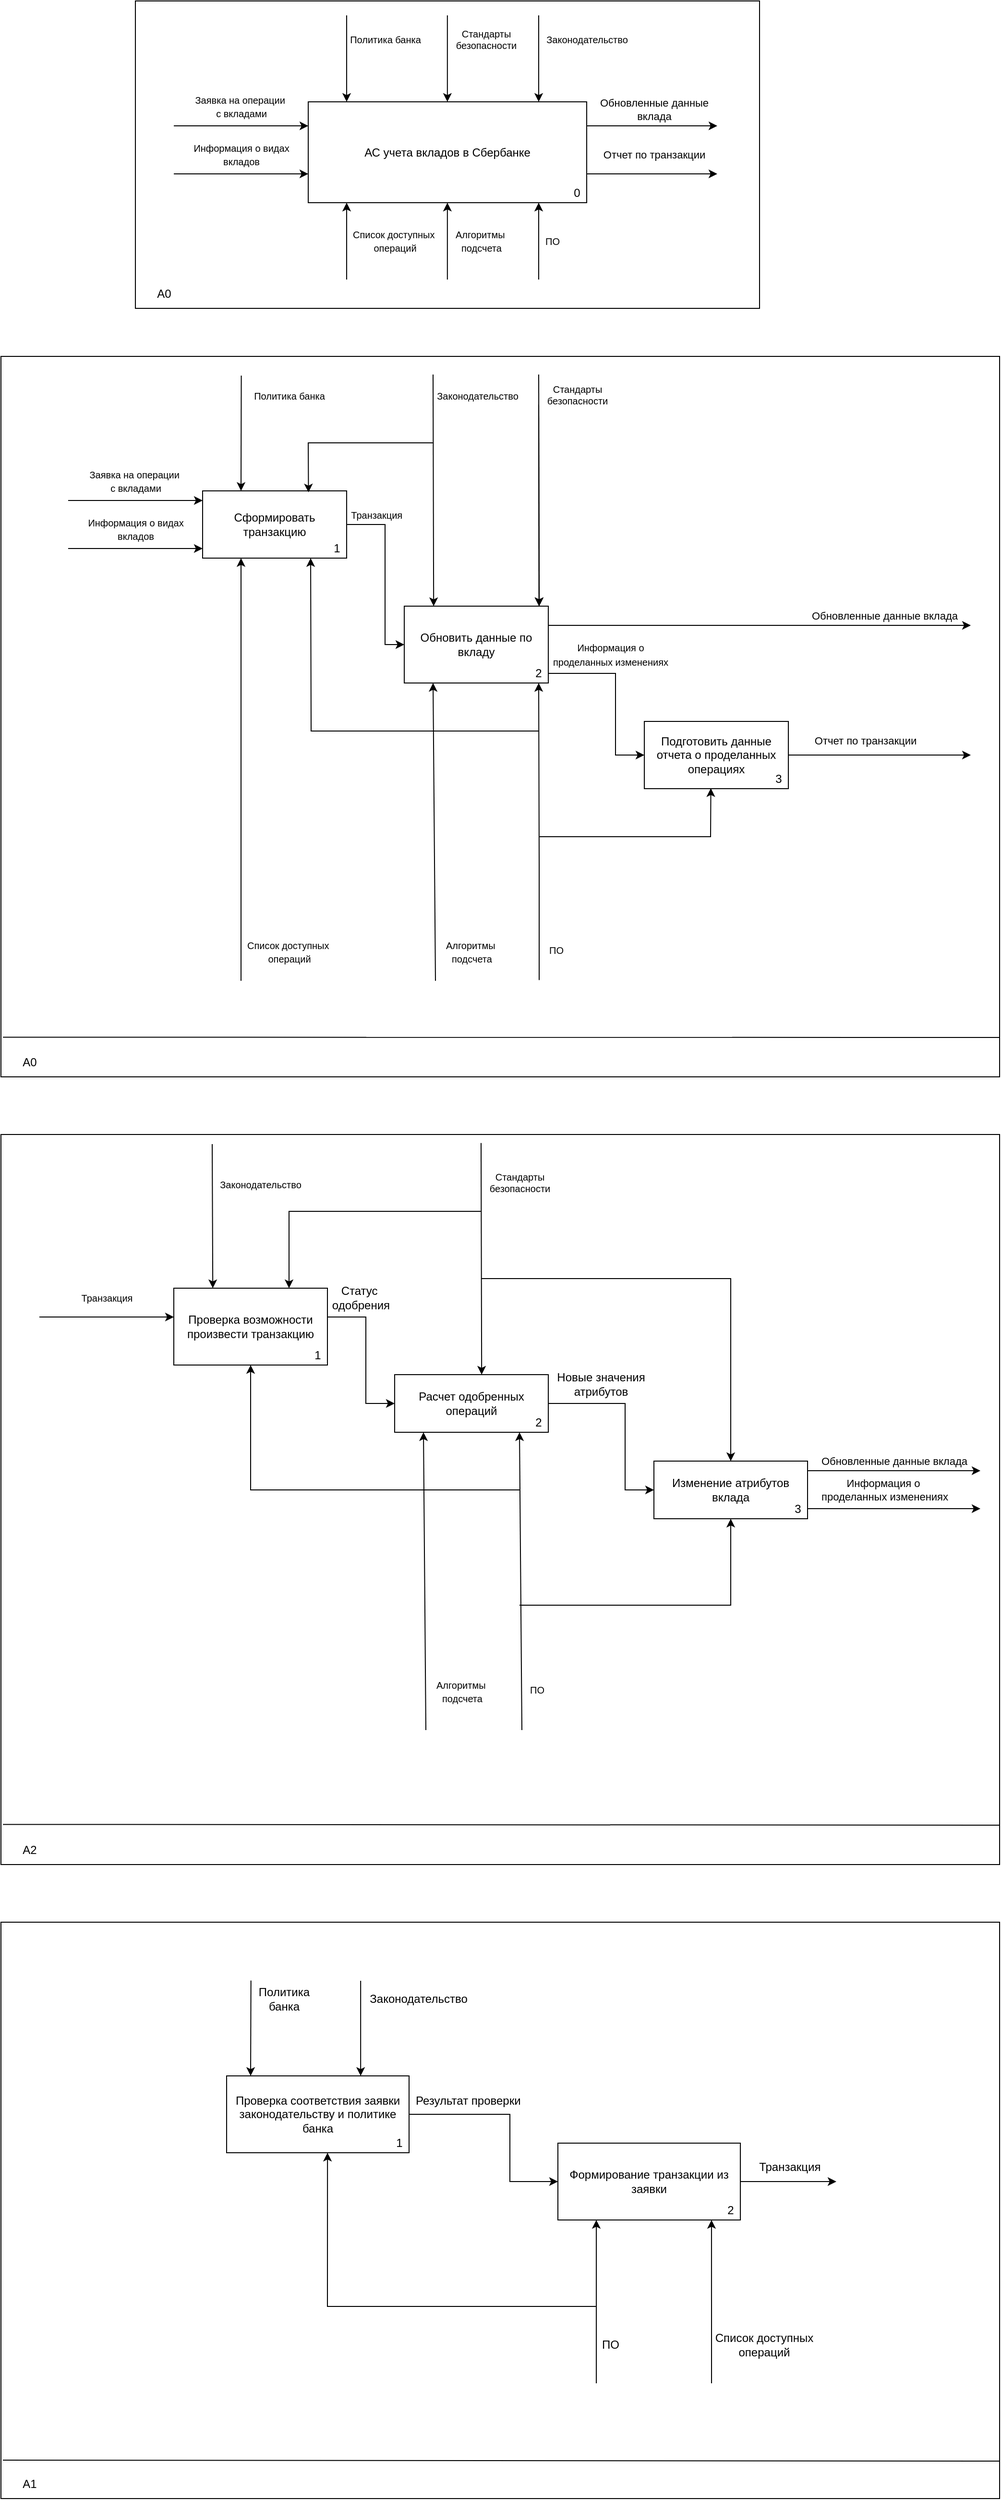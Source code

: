 <mxfile version="24.8.3">
  <diagram name="Страница — 1" id="gGMcaVFbIQ1Z7cdC57Me">
    <mxGraphModel dx="2128" dy="915" grid="1" gridSize="10" guides="1" tooltips="1" connect="1" arrows="1" fold="1" page="0" pageScale="1" pageWidth="850" pageHeight="1100" math="0" shadow="0">
      <root>
        <mxCell id="0" />
        <mxCell id="1" parent="0" />
        <mxCell id="vJl4w6SuXQ1yaVWuZdyr-157" value="" style="rounded=0;whiteSpace=wrap;html=1;" vertex="1" parent="1">
          <mxGeometry x="-60" y="2040" width="1040" height="600" as="geometry" />
        </mxCell>
        <mxCell id="vJl4w6SuXQ1yaVWuZdyr-128" value="" style="rounded=0;whiteSpace=wrap;html=1;" vertex="1" parent="1">
          <mxGeometry x="-60" y="1220" width="1040" height="760" as="geometry" />
        </mxCell>
        <mxCell id="vJl4w6SuXQ1yaVWuZdyr-129" value="" style="endArrow=none;html=1;rounded=0;exitX=0.002;exitY=0.945;exitDx=0;exitDy=0;exitPerimeter=0;" edge="1" parent="1" source="vJl4w6SuXQ1yaVWuZdyr-128">
          <mxGeometry width="50" height="50" relative="1" as="geometry">
            <mxPoint x="360" y="1710" as="sourcePoint" />
            <mxPoint x="980" y="1939" as="targetPoint" />
          </mxGeometry>
        </mxCell>
        <mxCell id="vJl4w6SuXQ1yaVWuZdyr-79" value="" style="rounded=0;whiteSpace=wrap;html=1;" vertex="1" parent="1">
          <mxGeometry x="-60" y="410" width="1040" height="750" as="geometry" />
        </mxCell>
        <mxCell id="vJl4w6SuXQ1yaVWuZdyr-1" value="" style="rounded=0;whiteSpace=wrap;html=1;" vertex="1" parent="1">
          <mxGeometry x="80" y="40" width="650" height="320" as="geometry" />
        </mxCell>
        <mxCell id="vJl4w6SuXQ1yaVWuZdyr-2" value="А0" style="text;html=1;align=center;verticalAlign=middle;whiteSpace=wrap;rounded=0;" vertex="1" parent="1">
          <mxGeometry x="80" y="330" width="60" height="30" as="geometry" />
        </mxCell>
        <mxCell id="vJl4w6SuXQ1yaVWuZdyr-3" value="&lt;span style=&quot;font-family: Arial; text-align: left; white-space-collapse: preserve;&quot;&gt;АС учета вкладов в Сбербанке&lt;/span&gt;" style="rounded=0;whiteSpace=wrap;html=1;" vertex="1" parent="1">
          <mxGeometry x="260" y="145" width="290" height="105" as="geometry" />
        </mxCell>
        <mxCell id="vJl4w6SuXQ1yaVWuZdyr-7" value="" style="endArrow=classic;html=1;rounded=0;" edge="1" parent="1">
          <mxGeometry width="50" height="50" relative="1" as="geometry">
            <mxPoint x="500" y="55" as="sourcePoint" />
            <mxPoint x="500" y="145" as="targetPoint" />
          </mxGeometry>
        </mxCell>
        <mxCell id="vJl4w6SuXQ1yaVWuZdyr-8" value="&lt;font style=&quot;font-size: 10px;&quot;&gt;Законодательство&lt;/font&gt;" style="edgeLabel;html=1;align=center;verticalAlign=middle;resizable=0;points=[];" vertex="1" connectable="0" parent="vJl4w6SuXQ1yaVWuZdyr-7">
          <mxGeometry x="0.057" y="-1" relative="1" as="geometry">
            <mxPoint x="51" y="-23" as="offset" />
          </mxGeometry>
        </mxCell>
        <mxCell id="vJl4w6SuXQ1yaVWuZdyr-9" value="" style="endArrow=classic;html=1;rounded=0;" edge="1" parent="1">
          <mxGeometry width="50" height="50" relative="1" as="geometry">
            <mxPoint x="404.92" y="55" as="sourcePoint" />
            <mxPoint x="404.92" y="145" as="targetPoint" />
          </mxGeometry>
        </mxCell>
        <mxCell id="vJl4w6SuXQ1yaVWuZdyr-10" value="&lt;font style=&quot;font-size: 10px;&quot;&gt;Стандарты&lt;/font&gt;&lt;div style=&quot;font-size: 10px;&quot;&gt;&lt;font style=&quot;font-size: 10px;&quot;&gt;безопасности&lt;/font&gt;&lt;/div&gt;" style="edgeLabel;html=1;align=center;verticalAlign=middle;resizable=0;points=[];" vertex="1" connectable="0" parent="vJl4w6SuXQ1yaVWuZdyr-9">
          <mxGeometry x="0.057" y="-1" relative="1" as="geometry">
            <mxPoint x="41" y="-23" as="offset" />
          </mxGeometry>
        </mxCell>
        <mxCell id="vJl4w6SuXQ1yaVWuZdyr-11" value="" style="endArrow=classic;html=1;rounded=0;" edge="1" parent="1">
          <mxGeometry width="50" height="50" relative="1" as="geometry">
            <mxPoint x="300" y="55" as="sourcePoint" />
            <mxPoint x="300" y="145" as="targetPoint" />
          </mxGeometry>
        </mxCell>
        <mxCell id="vJl4w6SuXQ1yaVWuZdyr-12" value="&lt;span style=&quot;font-size: 10px;&quot;&gt;Политика банка&lt;/span&gt;" style="edgeLabel;html=1;align=center;verticalAlign=middle;resizable=0;points=[];" vertex="1" connectable="0" parent="vJl4w6SuXQ1yaVWuZdyr-11">
          <mxGeometry x="0.057" y="-1" relative="1" as="geometry">
            <mxPoint x="41" y="-23" as="offset" />
          </mxGeometry>
        </mxCell>
        <mxCell id="vJl4w6SuXQ1yaVWuZdyr-16" value="" style="endArrow=classic;html=1;rounded=0;strokeColor=default;entryX=0;entryY=0.25;entryDx=0;entryDy=0;" edge="1" parent="1">
          <mxGeometry width="50" height="50" relative="1" as="geometry">
            <mxPoint x="120" y="170" as="sourcePoint" />
            <mxPoint x="260" y="170" as="targetPoint" />
          </mxGeometry>
        </mxCell>
        <mxCell id="vJl4w6SuXQ1yaVWuZdyr-17" value="&lt;font style=&quot;font-size: 10px;&quot;&gt;Заявка на операции&amp;nbsp;&lt;/font&gt;&lt;div&gt;&lt;span style=&quot;font-size: 10px;&quot;&gt;с вкладами&lt;/span&gt;&lt;/div&gt;" style="edgeLabel;html=1;align=center;verticalAlign=middle;resizable=0;points=[];" vertex="1" connectable="0" parent="vJl4w6SuXQ1yaVWuZdyr-16">
          <mxGeometry x="-0.144" y="-3" relative="1" as="geometry">
            <mxPoint x="10" y="-23" as="offset" />
          </mxGeometry>
        </mxCell>
        <mxCell id="vJl4w6SuXQ1yaVWuZdyr-18" value="" style="endArrow=classic;html=1;rounded=0;strokeColor=default;entryX=0;entryY=0.25;entryDx=0;entryDy=0;" edge="1" parent="1">
          <mxGeometry width="50" height="50" relative="1" as="geometry">
            <mxPoint x="120" y="220" as="sourcePoint" />
            <mxPoint x="260" y="220" as="targetPoint" />
          </mxGeometry>
        </mxCell>
        <mxCell id="vJl4w6SuXQ1yaVWuZdyr-19" value="&lt;span style=&quot;font-size: 10px;&quot;&gt;Информация о видах&lt;/span&gt;&lt;div&gt;&lt;span style=&quot;font-size: 10px;&quot;&gt;вкладов&lt;/span&gt;&lt;/div&gt;" style="edgeLabel;html=1;align=center;verticalAlign=middle;resizable=0;points=[];" vertex="1" connectable="0" parent="vJl4w6SuXQ1yaVWuZdyr-18">
          <mxGeometry x="-0.144" y="-3" relative="1" as="geometry">
            <mxPoint x="10" y="-23" as="offset" />
          </mxGeometry>
        </mxCell>
        <mxCell id="vJl4w6SuXQ1yaVWuZdyr-22" value="" style="endArrow=classic;html=1;rounded=0;entryX=0.299;entryY=1.002;entryDx=0;entryDy=0;entryPerimeter=0;" edge="1" parent="1">
          <mxGeometry width="50" height="50" relative="1" as="geometry">
            <mxPoint x="500" y="330" as="sourcePoint" />
            <mxPoint x="500" y="250" as="targetPoint" />
          </mxGeometry>
        </mxCell>
        <mxCell id="vJl4w6SuXQ1yaVWuZdyr-23" value="&lt;font style=&quot;font-size: 10px;&quot;&gt;ПО&lt;/font&gt;" style="edgeLabel;html=1;align=center;verticalAlign=middle;resizable=0;points=[];" vertex="1" connectable="0" parent="vJl4w6SuXQ1yaVWuZdyr-22">
          <mxGeometry x="0.194" y="1" relative="1" as="geometry">
            <mxPoint x="15" y="8" as="offset" />
          </mxGeometry>
        </mxCell>
        <mxCell id="vJl4w6SuXQ1yaVWuZdyr-24" value="" style="endArrow=classic;html=1;rounded=0;entryX=0.299;entryY=1.002;entryDx=0;entryDy=0;entryPerimeter=0;" edge="1" parent="1">
          <mxGeometry width="50" height="50" relative="1" as="geometry">
            <mxPoint x="404.92" y="330" as="sourcePoint" />
            <mxPoint x="404.92" y="250" as="targetPoint" />
          </mxGeometry>
        </mxCell>
        <mxCell id="vJl4w6SuXQ1yaVWuZdyr-25" value="&lt;span style=&quot;font-size: 10px;&quot;&gt;Алгоритмы&amp;nbsp;&lt;/span&gt;&lt;div&gt;&lt;span style=&quot;font-size: 10px;&quot;&gt;подсчета&lt;/span&gt;&lt;/div&gt;" style="edgeLabel;html=1;align=center;verticalAlign=middle;resizable=0;points=[];" vertex="1" connectable="0" parent="vJl4w6SuXQ1yaVWuZdyr-24">
          <mxGeometry x="0.194" y="1" relative="1" as="geometry">
            <mxPoint x="36" y="8" as="offset" />
          </mxGeometry>
        </mxCell>
        <mxCell id="vJl4w6SuXQ1yaVWuZdyr-26" value="" style="endArrow=classic;html=1;rounded=0;entryX=0.299;entryY=1.002;entryDx=0;entryDy=0;entryPerimeter=0;" edge="1" parent="1">
          <mxGeometry width="50" height="50" relative="1" as="geometry">
            <mxPoint x="300.0" y="330" as="sourcePoint" />
            <mxPoint x="300.0" y="250" as="targetPoint" />
          </mxGeometry>
        </mxCell>
        <mxCell id="vJl4w6SuXQ1yaVWuZdyr-27" value="&lt;span style=&quot;font-size: 10px;&quot;&gt;Список доступных&amp;nbsp;&lt;/span&gt;&lt;div&gt;&lt;span style=&quot;font-size: 10px;&quot;&gt;операций&lt;/span&gt;&lt;/div&gt;" style="edgeLabel;html=1;align=center;verticalAlign=middle;resizable=0;points=[];" vertex="1" connectable="0" parent="vJl4w6SuXQ1yaVWuZdyr-26">
          <mxGeometry x="0.194" y="1" relative="1" as="geometry">
            <mxPoint x="51" y="8" as="offset" />
          </mxGeometry>
        </mxCell>
        <mxCell id="vJl4w6SuXQ1yaVWuZdyr-28" value="" style="endArrow=classic;html=1;rounded=0;entryX=-0.02;entryY=0.874;entryDx=0;entryDy=0;entryPerimeter=0;" edge="1" parent="1">
          <mxGeometry width="50" height="50" relative="1" as="geometry">
            <mxPoint x="550" y="170" as="sourcePoint" />
            <mxPoint x="686" y="170" as="targetPoint" />
          </mxGeometry>
        </mxCell>
        <mxCell id="vJl4w6SuXQ1yaVWuZdyr-29" value="Обновленные данные&lt;div&gt;вклада&lt;/div&gt;" style="edgeLabel;html=1;align=center;verticalAlign=middle;resizable=0;points=[];" vertex="1" connectable="0" parent="vJl4w6SuXQ1yaVWuZdyr-28">
          <mxGeometry x="0.057" y="-1" relative="1" as="geometry">
            <mxPoint x="-2" y="-18" as="offset" />
          </mxGeometry>
        </mxCell>
        <mxCell id="vJl4w6SuXQ1yaVWuZdyr-31" value="" style="endArrow=classic;html=1;rounded=0;entryX=-0.02;entryY=0.874;entryDx=0;entryDy=0;entryPerimeter=0;" edge="1" parent="1">
          <mxGeometry width="50" height="50" relative="1" as="geometry">
            <mxPoint x="550" y="220" as="sourcePoint" />
            <mxPoint x="686" y="220" as="targetPoint" />
          </mxGeometry>
        </mxCell>
        <mxCell id="vJl4w6SuXQ1yaVWuZdyr-32" value="Отчет по транзакции" style="edgeLabel;html=1;align=center;verticalAlign=middle;resizable=0;points=[];" vertex="1" connectable="0" parent="vJl4w6SuXQ1yaVWuZdyr-31">
          <mxGeometry x="0.057" y="-1" relative="1" as="geometry">
            <mxPoint x="-2" y="-21" as="offset" />
          </mxGeometry>
        </mxCell>
        <mxCell id="vJl4w6SuXQ1yaVWuZdyr-34" value="А0" style="text;html=1;align=center;verticalAlign=middle;whiteSpace=wrap;rounded=0;" vertex="1" parent="1">
          <mxGeometry x="-60" y="1130" width="60" height="30" as="geometry" />
        </mxCell>
        <mxCell id="vJl4w6SuXQ1yaVWuZdyr-36" value="0" style="text;html=1;align=center;verticalAlign=middle;whiteSpace=wrap;rounded=0;" vertex="1" parent="1">
          <mxGeometry x="530" y="230" width="20" height="20" as="geometry" />
        </mxCell>
        <mxCell id="vJl4w6SuXQ1yaVWuZdyr-38" value="Сформировать транзакцию" style="rounded=0;whiteSpace=wrap;html=1;" vertex="1" parent="1">
          <mxGeometry x="150" y="550" width="150" height="70" as="geometry" />
        </mxCell>
        <mxCell id="vJl4w6SuXQ1yaVWuZdyr-39" value="" style="endArrow=classic;html=1;rounded=0;strokeColor=default;entryX=0;entryY=0.25;entryDx=0;entryDy=0;" edge="1" parent="1">
          <mxGeometry width="50" height="50" relative="1" as="geometry">
            <mxPoint x="10" y="560" as="sourcePoint" />
            <mxPoint x="150" y="560" as="targetPoint" />
          </mxGeometry>
        </mxCell>
        <mxCell id="vJl4w6SuXQ1yaVWuZdyr-40" value="&lt;font style=&quot;font-size: 10px;&quot;&gt;Заявка на операции&amp;nbsp;&lt;/font&gt;&lt;div&gt;&lt;span style=&quot;font-size: 10px;&quot;&gt;с вкладами&lt;/span&gt;&lt;/div&gt;" style="edgeLabel;html=1;align=center;verticalAlign=middle;resizable=0;points=[];" vertex="1" connectable="0" parent="vJl4w6SuXQ1yaVWuZdyr-39">
          <mxGeometry x="-0.144" y="-3" relative="1" as="geometry">
            <mxPoint x="10" y="-23" as="offset" />
          </mxGeometry>
        </mxCell>
        <mxCell id="vJl4w6SuXQ1yaVWuZdyr-41" value="" style="endArrow=classic;html=1;rounded=0;" edge="1" parent="1">
          <mxGeometry width="50" height="50" relative="1" as="geometry">
            <mxPoint x="190.29" y="430" as="sourcePoint" />
            <mxPoint x="190" y="550" as="targetPoint" />
          </mxGeometry>
        </mxCell>
        <mxCell id="vJl4w6SuXQ1yaVWuZdyr-42" value="&lt;span style=&quot;font-size: 10px;&quot;&gt;Политика банка&lt;/span&gt;" style="edgeLabel;html=1;align=center;verticalAlign=middle;resizable=0;points=[];" vertex="1" connectable="0" parent="vJl4w6SuXQ1yaVWuZdyr-41">
          <mxGeometry x="0.057" y="-1" relative="1" as="geometry">
            <mxPoint x="51" y="-43" as="offset" />
          </mxGeometry>
        </mxCell>
        <mxCell id="vJl4w6SuXQ1yaVWuZdyr-65" style="edgeStyle=orthogonalEdgeStyle;rounded=0;orthogonalLoop=1;jettySize=auto;html=1;entryX=0;entryY=0.5;entryDx=0;entryDy=0;" edge="1" parent="1" source="vJl4w6SuXQ1yaVWuZdyr-43" target="vJl4w6SuXQ1yaVWuZdyr-64">
          <mxGeometry relative="1" as="geometry">
            <Array as="points">
              <mxPoint x="580" y="740" />
              <mxPoint x="580" y="825" />
            </Array>
          </mxGeometry>
        </mxCell>
        <mxCell id="vJl4w6SuXQ1yaVWuZdyr-43" value="Обновить данные по вкладу" style="rounded=0;whiteSpace=wrap;html=1;" vertex="1" parent="1">
          <mxGeometry x="360" y="670" width="150" height="80" as="geometry" />
        </mxCell>
        <mxCell id="vJl4w6SuXQ1yaVWuZdyr-44" value="" style="endArrow=classic;html=1;rounded=0;entryX=0.5;entryY=0;entryDx=0;entryDy=0;" edge="1" parent="1">
          <mxGeometry width="50" height="50" relative="1" as="geometry">
            <mxPoint x="500.0" y="460" as="sourcePoint" />
            <mxPoint x="500.29" y="670" as="targetPoint" />
          </mxGeometry>
        </mxCell>
        <mxCell id="vJl4w6SuXQ1yaVWuZdyr-45" value="&lt;font style=&quot;font-size: 10px;&quot;&gt;Стандарты&lt;/font&gt;&lt;div style=&quot;font-size: 10px;&quot;&gt;&lt;font style=&quot;font-size: 10px;&quot;&gt;безопасности&lt;/font&gt;&lt;/div&gt;" style="edgeLabel;html=1;align=center;verticalAlign=middle;resizable=0;points=[];" vertex="1" connectable="0" parent="vJl4w6SuXQ1yaVWuZdyr-44">
          <mxGeometry x="0.057" y="-1" relative="1" as="geometry">
            <mxPoint x="41" y="-121" as="offset" />
          </mxGeometry>
        </mxCell>
        <mxCell id="vJl4w6SuXQ1yaVWuZdyr-48" value="" style="endArrow=classic;html=1;rounded=0;entryX=0.204;entryY=0.016;entryDx=0;entryDy=0;entryPerimeter=0;" edge="1" parent="1">
          <mxGeometry width="50" height="50" relative="1" as="geometry">
            <mxPoint x="390" y="428.88" as="sourcePoint" />
            <mxPoint x="390.6" y="670.0" as="targetPoint" />
          </mxGeometry>
        </mxCell>
        <mxCell id="vJl4w6SuXQ1yaVWuZdyr-49" value="&lt;font style=&quot;font-size: 10px;&quot;&gt;Законодательство&lt;/font&gt;" style="edgeLabel;html=1;align=center;verticalAlign=middle;resizable=0;points=[];" vertex="1" connectable="0" parent="vJl4w6SuXQ1yaVWuZdyr-48">
          <mxGeometry x="0.057" y="-1" relative="1" as="geometry">
            <mxPoint x="46" y="-106" as="offset" />
          </mxGeometry>
        </mxCell>
        <mxCell id="vJl4w6SuXQ1yaVWuZdyr-53" value="" style="endArrow=classic;html=1;rounded=0;entryX=0.204;entryY=0.016;entryDx=0;entryDy=0;entryPerimeter=0;" edge="1" parent="1">
          <mxGeometry width="50" height="50" relative="1" as="geometry">
            <mxPoint x="500" y="428.88" as="sourcePoint" />
            <mxPoint x="500.6" y="670.0" as="targetPoint" />
          </mxGeometry>
        </mxCell>
        <mxCell id="vJl4w6SuXQ1yaVWuZdyr-55" value="" style="endArrow=classic;html=1;rounded=0;entryX=0.735;entryY=0.022;entryDx=0;entryDy=0;entryPerimeter=0;" edge="1" parent="1" target="vJl4w6SuXQ1yaVWuZdyr-38">
          <mxGeometry width="50" height="50" relative="1" as="geometry">
            <mxPoint x="390" y="500" as="sourcePoint" />
            <mxPoint x="291.0" y="570.07" as="targetPoint" />
            <Array as="points">
              <mxPoint x="260" y="500" />
            </Array>
          </mxGeometry>
        </mxCell>
        <mxCell id="vJl4w6SuXQ1yaVWuZdyr-60" value="" style="endArrow=classic;html=1;rounded=0;strokeColor=default;entryX=0;entryY=0.25;entryDx=0;entryDy=0;" edge="1" parent="1">
          <mxGeometry width="50" height="50" relative="1" as="geometry">
            <mxPoint x="10" y="610" as="sourcePoint" />
            <mxPoint x="150" y="610" as="targetPoint" />
          </mxGeometry>
        </mxCell>
        <mxCell id="vJl4w6SuXQ1yaVWuZdyr-61" value="&lt;span style=&quot;font-size: 10px;&quot;&gt;Информация о видах&lt;/span&gt;&lt;div&gt;&lt;span style=&quot;font-size: 10px;&quot;&gt;вкладов&lt;/span&gt;&lt;/div&gt;" style="edgeLabel;html=1;align=center;verticalAlign=middle;resizable=0;points=[];" vertex="1" connectable="0" parent="vJl4w6SuXQ1yaVWuZdyr-60">
          <mxGeometry x="-0.144" y="-3" relative="1" as="geometry">
            <mxPoint x="10" y="-23" as="offset" />
          </mxGeometry>
        </mxCell>
        <mxCell id="vJl4w6SuXQ1yaVWuZdyr-62" value="" style="endArrow=classic;html=1;rounded=0;exitX=1;exitY=0.5;exitDx=0;exitDy=0;" edge="1" parent="1" source="vJl4w6SuXQ1yaVWuZdyr-38">
          <mxGeometry width="50" height="50" relative="1" as="geometry">
            <mxPoint x="390" y="550" as="sourcePoint" />
            <mxPoint x="360" y="710" as="targetPoint" />
            <Array as="points">
              <mxPoint x="340" y="585" />
              <mxPoint x="340" y="710" />
            </Array>
          </mxGeometry>
        </mxCell>
        <mxCell id="vJl4w6SuXQ1yaVWuZdyr-63" value="&lt;font style=&quot;font-size: 10px;&quot;&gt;&amp;nbsp;Транзакция&lt;/font&gt;" style="text;html=1;align=center;verticalAlign=middle;whiteSpace=wrap;rounded=0;" vertex="1" parent="1">
          <mxGeometry x="300" y="560" width="60" height="30" as="geometry" />
        </mxCell>
        <mxCell id="vJl4w6SuXQ1yaVWuZdyr-69" style="edgeStyle=orthogonalEdgeStyle;rounded=0;orthogonalLoop=1;jettySize=auto;html=1;" edge="1" parent="1" source="vJl4w6SuXQ1yaVWuZdyr-64">
          <mxGeometry relative="1" as="geometry">
            <mxPoint x="950" y="825" as="targetPoint" />
          </mxGeometry>
        </mxCell>
        <mxCell id="vJl4w6SuXQ1yaVWuZdyr-70" value="Отчет по транзакции" style="edgeLabel;html=1;align=center;verticalAlign=middle;resizable=0;points=[];" vertex="1" connectable="0" parent="vJl4w6SuXQ1yaVWuZdyr-69">
          <mxGeometry x="-0.348" y="-2" relative="1" as="geometry">
            <mxPoint x="18" y="-17" as="offset" />
          </mxGeometry>
        </mxCell>
        <mxCell id="vJl4w6SuXQ1yaVWuZdyr-64" value="Подготовить данные отчета о проделанных операциях" style="rounded=0;whiteSpace=wrap;html=1;" vertex="1" parent="1">
          <mxGeometry x="610" y="790" width="150" height="70" as="geometry" />
        </mxCell>
        <mxCell id="vJl4w6SuXQ1yaVWuZdyr-66" value="&lt;span style=&quot;font-size: 10px;&quot;&gt;Информация о проделанных изменениях&lt;/span&gt;" style="text;html=1;align=center;verticalAlign=middle;whiteSpace=wrap;rounded=0;" vertex="1" parent="1">
          <mxGeometry x="510" y="710" width="130" height="20" as="geometry" />
        </mxCell>
        <mxCell id="vJl4w6SuXQ1yaVWuZdyr-67" value="" style="endArrow=classic;html=1;rounded=0;exitX=1;exitY=0.25;exitDx=0;exitDy=0;" edge="1" parent="1" source="vJl4w6SuXQ1yaVWuZdyr-43">
          <mxGeometry width="50" height="50" relative="1" as="geometry">
            <mxPoint x="390" y="660" as="sourcePoint" />
            <mxPoint x="950" y="690" as="targetPoint" />
          </mxGeometry>
        </mxCell>
        <mxCell id="vJl4w6SuXQ1yaVWuZdyr-68" value="Обновленные данные вклада" style="edgeLabel;html=1;align=center;verticalAlign=middle;resizable=0;points=[];" vertex="1" connectable="0" parent="vJl4w6SuXQ1yaVWuZdyr-67">
          <mxGeometry x="0.182" y="-2" relative="1" as="geometry">
            <mxPoint x="90" y="-12" as="offset" />
          </mxGeometry>
        </mxCell>
        <mxCell id="vJl4w6SuXQ1yaVWuZdyr-71" value="" style="endArrow=classic;html=1;rounded=0;entryX=0.53;entryY=1.01;entryDx=0;entryDy=0;entryPerimeter=0;" edge="1" parent="1">
          <mxGeometry width="50" height="50" relative="1" as="geometry">
            <mxPoint x="500.5" y="1059.2" as="sourcePoint" />
            <mxPoint x="500.0" y="750" as="targetPoint" />
            <Array as="points">
              <mxPoint x="500.5" y="939.2" />
            </Array>
          </mxGeometry>
        </mxCell>
        <mxCell id="vJl4w6SuXQ1yaVWuZdyr-72" value="&lt;font style=&quot;font-size: 10px;&quot;&gt;ПО&lt;/font&gt;" style="edgeLabel;html=1;align=center;verticalAlign=middle;resizable=0;points=[];" vertex="1" connectable="0" parent="1">
          <mxGeometry x="510" y="1020.001" as="geometry">
            <mxPoint x="8" y="8" as="offset" />
          </mxGeometry>
        </mxCell>
        <mxCell id="vJl4w6SuXQ1yaVWuZdyr-73" value="" style="endArrow=classic;html=1;rounded=0;entryX=0.462;entryY=0.993;entryDx=0;entryDy=0;entryPerimeter=0;" edge="1" parent="1" target="vJl4w6SuXQ1yaVWuZdyr-64">
          <mxGeometry width="50" height="50" relative="1" as="geometry">
            <mxPoint x="500" y="910" as="sourcePoint" />
            <mxPoint x="460" y="860" as="targetPoint" />
            <Array as="points">
              <mxPoint x="679" y="910" />
            </Array>
          </mxGeometry>
        </mxCell>
        <mxCell id="vJl4w6SuXQ1yaVWuZdyr-74" value="" style="endArrow=classic;html=1;rounded=0;entryX=0.75;entryY=1;entryDx=0;entryDy=0;" edge="1" parent="1" target="vJl4w6SuXQ1yaVWuZdyr-38">
          <mxGeometry width="50" height="50" relative="1" as="geometry">
            <mxPoint x="500" y="800" as="sourcePoint" />
            <mxPoint x="450" y="850" as="targetPoint" />
            <Array as="points">
              <mxPoint x="360" y="800" />
              <mxPoint x="263" y="800" />
            </Array>
          </mxGeometry>
        </mxCell>
        <mxCell id="vJl4w6SuXQ1yaVWuZdyr-75" value="" style="endArrow=classic;html=1;rounded=0;entryX=0.25;entryY=1;entryDx=0;entryDy=0;" edge="1" parent="1">
          <mxGeometry width="50" height="50" relative="1" as="geometry">
            <mxPoint x="392.5" y="1060" as="sourcePoint" />
            <mxPoint x="390" y="750" as="targetPoint" />
          </mxGeometry>
        </mxCell>
        <mxCell id="vJl4w6SuXQ1yaVWuZdyr-76" value="&lt;span style=&quot;font-size: 10px;&quot;&gt;Алгоритмы&amp;nbsp;&lt;/span&gt;&lt;div&gt;&lt;span style=&quot;font-size: 10px;&quot;&gt;подсчета&lt;/span&gt;&lt;/div&gt;" style="edgeLabel;html=1;align=center;verticalAlign=middle;resizable=0;points=[];" vertex="1" connectable="0" parent="1">
          <mxGeometry x="430.0" y="1030.004" as="geometry" />
        </mxCell>
        <mxCell id="vJl4w6SuXQ1yaVWuZdyr-77" value="" style="endArrow=classic;html=1;rounded=0;entryX=0.25;entryY=1;entryDx=0;entryDy=0;" edge="1" parent="1">
          <mxGeometry width="50" height="50" relative="1" as="geometry">
            <mxPoint x="190" y="1060" as="sourcePoint" />
            <mxPoint x="190" y="620" as="targetPoint" />
          </mxGeometry>
        </mxCell>
        <mxCell id="vJl4w6SuXQ1yaVWuZdyr-78" value="&lt;span style=&quot;font-size: 10px;&quot;&gt;Список доступных&amp;nbsp;&lt;/span&gt;&lt;div&gt;&lt;span style=&quot;font-size: 10px;&quot;&gt;операций&lt;/span&gt;&lt;/div&gt;" style="edgeLabel;html=1;align=center;verticalAlign=middle;resizable=0;points=[];" vertex="1" connectable="0" parent="1">
          <mxGeometry x="240" y="1030.004" as="geometry" />
        </mxCell>
        <mxCell id="vJl4w6SuXQ1yaVWuZdyr-80" value="1" style="text;html=1;align=center;verticalAlign=middle;whiteSpace=wrap;rounded=0;" vertex="1" parent="1">
          <mxGeometry x="280" y="600" width="20" height="20" as="geometry" />
        </mxCell>
        <mxCell id="vJl4w6SuXQ1yaVWuZdyr-81" value="2" style="text;html=1;align=center;verticalAlign=middle;whiteSpace=wrap;rounded=0;" vertex="1" parent="1">
          <mxGeometry x="490" y="730" width="20" height="20" as="geometry" />
        </mxCell>
        <mxCell id="vJl4w6SuXQ1yaVWuZdyr-82" value="3" style="text;html=1;align=center;verticalAlign=middle;whiteSpace=wrap;rounded=0;" vertex="1" parent="1">
          <mxGeometry x="740" y="840" width="20" height="20" as="geometry" />
        </mxCell>
        <mxCell id="vJl4w6SuXQ1yaVWuZdyr-83" value="" style="endArrow=none;html=1;rounded=0;exitX=0.002;exitY=0.945;exitDx=0;exitDy=0;exitPerimeter=0;" edge="1" parent="1" source="vJl4w6SuXQ1yaVWuZdyr-79">
          <mxGeometry width="50" height="50" relative="1" as="geometry">
            <mxPoint x="360" y="890" as="sourcePoint" />
            <mxPoint x="980" y="1119" as="targetPoint" />
          </mxGeometry>
        </mxCell>
        <mxCell id="vJl4w6SuXQ1yaVWuZdyr-85" value="А2" style="text;html=1;align=center;verticalAlign=middle;whiteSpace=wrap;rounded=0;" vertex="1" parent="1">
          <mxGeometry x="-60" y="1950" width="60" height="30" as="geometry" />
        </mxCell>
        <mxCell id="vJl4w6SuXQ1yaVWuZdyr-87" value="" style="endArrow=classic;html=1;rounded=0;strokeColor=default;entryX=0;entryY=0.25;entryDx=0;entryDy=0;" edge="1" parent="1">
          <mxGeometry width="50" height="50" relative="1" as="geometry">
            <mxPoint x="-20" y="1410" as="sourcePoint" />
            <mxPoint x="120" y="1410" as="targetPoint" />
          </mxGeometry>
        </mxCell>
        <mxCell id="vJl4w6SuXQ1yaVWuZdyr-88" value="&lt;span style=&quot;font-size: 10px;&quot;&gt;Транзакция&lt;/span&gt;" style="edgeLabel;html=1;align=center;verticalAlign=middle;resizable=0;points=[];" vertex="1" connectable="0" parent="vJl4w6SuXQ1yaVWuZdyr-87">
          <mxGeometry x="-0.144" y="-3" relative="1" as="geometry">
            <mxPoint x="10" y="-23" as="offset" />
          </mxGeometry>
        </mxCell>
        <mxCell id="vJl4w6SuXQ1yaVWuZdyr-91" style="edgeStyle=orthogonalEdgeStyle;rounded=0;orthogonalLoop=1;jettySize=auto;html=1;entryX=0;entryY=0.5;entryDx=0;entryDy=0;" edge="1" parent="1" source="vJl4w6SuXQ1yaVWuZdyr-89" target="vJl4w6SuXQ1yaVWuZdyr-90">
          <mxGeometry relative="1" as="geometry">
            <Array as="points">
              <mxPoint x="320" y="1410" />
              <mxPoint x="320" y="1500" />
            </Array>
          </mxGeometry>
        </mxCell>
        <mxCell id="vJl4w6SuXQ1yaVWuZdyr-89" value="Проверка возможности произвести транзакцию" style="rounded=0;whiteSpace=wrap;html=1;" vertex="1" parent="1">
          <mxGeometry x="120" y="1380" width="160" height="80" as="geometry" />
        </mxCell>
        <mxCell id="vJl4w6SuXQ1yaVWuZdyr-99" style="edgeStyle=orthogonalEdgeStyle;rounded=0;orthogonalLoop=1;jettySize=auto;html=1;entryX=0;entryY=0.5;entryDx=0;entryDy=0;" edge="1" parent="1" source="vJl4w6SuXQ1yaVWuZdyr-90" target="vJl4w6SuXQ1yaVWuZdyr-98">
          <mxGeometry relative="1" as="geometry">
            <Array as="points">
              <mxPoint x="590" y="1500" />
              <mxPoint x="590" y="1590" />
            </Array>
          </mxGeometry>
        </mxCell>
        <mxCell id="vJl4w6SuXQ1yaVWuZdyr-90" value="Расчет одобренных операций" style="rounded=0;whiteSpace=wrap;html=1;" vertex="1" parent="1">
          <mxGeometry x="350" y="1470" width="160" height="60" as="geometry" />
        </mxCell>
        <mxCell id="vJl4w6SuXQ1yaVWuZdyr-93" value="Статус&amp;nbsp;&lt;div&gt;одобрения&lt;/div&gt;" style="text;html=1;align=center;verticalAlign=middle;whiteSpace=wrap;rounded=0;" vertex="1" parent="1">
          <mxGeometry x="250" y="1380" width="130" height="20" as="geometry" />
        </mxCell>
        <mxCell id="vJl4w6SuXQ1yaVWuZdyr-106" style="edgeStyle=orthogonalEdgeStyle;rounded=0;orthogonalLoop=1;jettySize=auto;html=1;" edge="1" parent="1">
          <mxGeometry relative="1" as="geometry">
            <mxPoint x="960" y="1609.5" as="targetPoint" />
            <mxPoint x="780" y="1609.534" as="sourcePoint" />
            <Array as="points">
              <mxPoint x="870" y="1609" />
              <mxPoint x="960" y="1610" />
            </Array>
          </mxGeometry>
        </mxCell>
        <mxCell id="vJl4w6SuXQ1yaVWuZdyr-107" value="Информация о&amp;nbsp;&lt;div&gt;проделанных изменениях&lt;/div&gt;" style="edgeLabel;html=1;align=center;verticalAlign=middle;resizable=0;points=[];" vertex="1" connectable="0" parent="vJl4w6SuXQ1yaVWuZdyr-106">
          <mxGeometry x="0.499" y="1" relative="1" as="geometry">
            <mxPoint x="-55" y="-19" as="offset" />
          </mxGeometry>
        </mxCell>
        <mxCell id="vJl4w6SuXQ1yaVWuZdyr-98" value="Изменение атрибутов вклада" style="rounded=0;whiteSpace=wrap;html=1;" vertex="1" parent="1">
          <mxGeometry x="620" y="1560" width="160" height="60" as="geometry" />
        </mxCell>
        <mxCell id="vJl4w6SuXQ1yaVWuZdyr-100" value="Новые значения атрибутов" style="text;html=1;align=center;verticalAlign=middle;whiteSpace=wrap;rounded=0;" vertex="1" parent="1">
          <mxGeometry x="500" y="1470" width="130" height="20" as="geometry" />
        </mxCell>
        <mxCell id="vJl4w6SuXQ1yaVWuZdyr-102" value="1" style="text;html=1;align=center;verticalAlign=middle;whiteSpace=wrap;rounded=0;" vertex="1" parent="1">
          <mxGeometry x="260" y="1440" width="20" height="20" as="geometry" />
        </mxCell>
        <mxCell id="vJl4w6SuXQ1yaVWuZdyr-103" value="2" style="text;html=1;align=center;verticalAlign=middle;whiteSpace=wrap;rounded=0;" vertex="1" parent="1">
          <mxGeometry x="490" y="1510" width="20" height="20" as="geometry" />
        </mxCell>
        <mxCell id="vJl4w6SuXQ1yaVWuZdyr-104" value="3" style="text;html=1;align=center;verticalAlign=middle;whiteSpace=wrap;rounded=0;" vertex="1" parent="1">
          <mxGeometry x="760" y="1600" width="20" height="20" as="geometry" />
        </mxCell>
        <mxCell id="vJl4w6SuXQ1yaVWuZdyr-108" value="" style="endArrow=classic;html=1;rounded=0;entryX=0.204;entryY=0.016;entryDx=0;entryDy=0;entryPerimeter=0;" edge="1" parent="1">
          <mxGeometry width="50" height="50" relative="1" as="geometry">
            <mxPoint x="160" y="1230" as="sourcePoint" />
            <mxPoint x="160.6" y="1380" as="targetPoint" />
          </mxGeometry>
        </mxCell>
        <mxCell id="vJl4w6SuXQ1yaVWuZdyr-109" value="&lt;font style=&quot;font-size: 10px;&quot;&gt;Законодательство&lt;/font&gt;" style="edgeLabel;html=1;align=center;verticalAlign=middle;resizable=0;points=[];" vertex="1" connectable="0" parent="vJl4w6SuXQ1yaVWuZdyr-108">
          <mxGeometry x="0.057" y="-1" relative="1" as="geometry">
            <mxPoint x="50" y="-38" as="offset" />
          </mxGeometry>
        </mxCell>
        <mxCell id="vJl4w6SuXQ1yaVWuZdyr-112" value="" style="endArrow=classic;html=1;rounded=0;entryX=0.204;entryY=0.016;entryDx=0;entryDy=0;entryPerimeter=0;" edge="1" parent="1">
          <mxGeometry width="50" height="50" relative="1" as="geometry">
            <mxPoint x="440" y="1228.88" as="sourcePoint" />
            <mxPoint x="440.6" y="1470" as="targetPoint" />
          </mxGeometry>
        </mxCell>
        <mxCell id="vJl4w6SuXQ1yaVWuZdyr-113" value="&lt;font style=&quot;font-size: 10px;&quot;&gt;Стандарты&lt;/font&gt;&lt;div style=&quot;font-size: 10px;&quot;&gt;&lt;font style=&quot;font-size: 10px;&quot;&gt;безопасности&lt;/font&gt;&lt;/div&gt;" style="edgeLabel;html=1;align=center;verticalAlign=middle;resizable=0;points=[];" vertex="1" connectable="0" parent="1">
          <mxGeometry x="480.003" y="1269.996" as="geometry" />
        </mxCell>
        <mxCell id="vJl4w6SuXQ1yaVWuZdyr-114" value="" style="endArrow=classic;html=1;rounded=0;entryX=0.75;entryY=0;entryDx=0;entryDy=0;" edge="1" parent="1" target="vJl4w6SuXQ1yaVWuZdyr-89">
          <mxGeometry width="50" height="50" relative="1" as="geometry">
            <mxPoint x="440" y="1300" as="sourcePoint" />
            <mxPoint x="480" y="1110" as="targetPoint" />
            <Array as="points">
              <mxPoint x="240" y="1300" />
            </Array>
          </mxGeometry>
        </mxCell>
        <mxCell id="vJl4w6SuXQ1yaVWuZdyr-115" value="" style="endArrow=classic;html=1;rounded=0;entryX=0.5;entryY=0;entryDx=0;entryDy=0;" edge="1" parent="1" target="vJl4w6SuXQ1yaVWuZdyr-98">
          <mxGeometry width="50" height="50" relative="1" as="geometry">
            <mxPoint x="440" y="1370" as="sourcePoint" />
            <mxPoint x="480" y="1200" as="targetPoint" />
            <Array as="points">
              <mxPoint x="700" y="1370" />
            </Array>
          </mxGeometry>
        </mxCell>
        <mxCell id="vJl4w6SuXQ1yaVWuZdyr-116" value="" style="endArrow=classic;html=1;rounded=0;entryX=0.25;entryY=1;entryDx=0;entryDy=0;" edge="1" parent="1">
          <mxGeometry width="50" height="50" relative="1" as="geometry">
            <mxPoint x="382.5" y="1840" as="sourcePoint" />
            <mxPoint x="380" y="1530" as="targetPoint" />
          </mxGeometry>
        </mxCell>
        <mxCell id="vJl4w6SuXQ1yaVWuZdyr-117" value="&lt;span style=&quot;font-size: 10px;&quot;&gt;Алгоритмы&amp;nbsp;&lt;/span&gt;&lt;div&gt;&lt;span style=&quot;font-size: 10px;&quot;&gt;подсчета&lt;/span&gt;&lt;/div&gt;" style="edgeLabel;html=1;align=center;verticalAlign=middle;resizable=0;points=[];" vertex="1" connectable="0" parent="1">
          <mxGeometry x="420.0" y="1800.004" as="geometry" />
        </mxCell>
        <mxCell id="vJl4w6SuXQ1yaVWuZdyr-118" value="" style="endArrow=classic;html=1;rounded=0;entryX=0.25;entryY=1;entryDx=0;entryDy=0;" edge="1" parent="1">
          <mxGeometry width="50" height="50" relative="1" as="geometry">
            <mxPoint x="482.5" y="1840" as="sourcePoint" />
            <mxPoint x="480" y="1530" as="targetPoint" />
          </mxGeometry>
        </mxCell>
        <mxCell id="vJl4w6SuXQ1yaVWuZdyr-119" value="&lt;font style=&quot;font-size: 10px;&quot;&gt;ПО&lt;/font&gt;" style="edgeLabel;html=1;align=center;verticalAlign=middle;resizable=0;points=[];" vertex="1" connectable="0" parent="1">
          <mxGeometry x="490" y="1790.001" as="geometry">
            <mxPoint x="8" y="8" as="offset" />
          </mxGeometry>
        </mxCell>
        <mxCell id="vJl4w6SuXQ1yaVWuZdyr-120" value="" style="endArrow=classic;html=1;rounded=0;entryX=0.5;entryY=1;entryDx=0;entryDy=0;" edge="1" parent="1" target="vJl4w6SuXQ1yaVWuZdyr-98">
          <mxGeometry width="50" height="50" relative="1" as="geometry">
            <mxPoint x="480" y="1710" as="sourcePoint" />
            <mxPoint x="480" y="1530" as="targetPoint" />
            <Array as="points">
              <mxPoint x="700" y="1710" />
            </Array>
          </mxGeometry>
        </mxCell>
        <mxCell id="vJl4w6SuXQ1yaVWuZdyr-121" value="" style="endArrow=classic;html=1;rounded=0;entryX=0.5;entryY=1;entryDx=0;entryDy=0;" edge="1" parent="1" target="vJl4w6SuXQ1yaVWuZdyr-89">
          <mxGeometry width="50" height="50" relative="1" as="geometry">
            <mxPoint x="480" y="1590" as="sourcePoint" />
            <mxPoint x="480" y="1530" as="targetPoint" />
            <Array as="points">
              <mxPoint x="340" y="1590" />
              <mxPoint x="200" y="1590" />
            </Array>
          </mxGeometry>
        </mxCell>
        <mxCell id="vJl4w6SuXQ1yaVWuZdyr-124" value="" style="endArrow=classic;html=1;rounded=0;exitX=1;exitY=0.25;exitDx=0;exitDy=0;" edge="1" parent="1">
          <mxGeometry width="50" height="50" relative="1" as="geometry">
            <mxPoint x="780" y="1570" as="sourcePoint" />
            <mxPoint x="960" y="1570" as="targetPoint" />
          </mxGeometry>
        </mxCell>
        <mxCell id="vJl4w6SuXQ1yaVWuZdyr-125" value="Обновленные данные вклада" style="edgeLabel;html=1;align=center;verticalAlign=middle;resizable=0;points=[];" vertex="1" connectable="0" parent="vJl4w6SuXQ1yaVWuZdyr-124">
          <mxGeometry x="0.182" y="-2" relative="1" as="geometry">
            <mxPoint x="-17" y="-12" as="offset" />
          </mxGeometry>
        </mxCell>
        <mxCell id="vJl4w6SuXQ1yaVWuZdyr-130" value="А1" style="text;html=1;align=center;verticalAlign=middle;whiteSpace=wrap;rounded=0;" vertex="1" parent="1">
          <mxGeometry x="-60" y="2610" width="60" height="30" as="geometry" />
        </mxCell>
        <mxCell id="vJl4w6SuXQ1yaVWuZdyr-140" style="edgeStyle=orthogonalEdgeStyle;rounded=0;orthogonalLoop=1;jettySize=auto;html=1;entryX=0;entryY=0.5;entryDx=0;entryDy=0;" edge="1" parent="1" source="vJl4w6SuXQ1yaVWuZdyr-133" target="vJl4w6SuXQ1yaVWuZdyr-137">
          <mxGeometry relative="1" as="geometry">
            <Array as="points">
              <mxPoint x="470" y="2240" />
              <mxPoint x="470" y="2310" />
            </Array>
          </mxGeometry>
        </mxCell>
        <mxCell id="vJl4w6SuXQ1yaVWuZdyr-133" value="Проверка соответствия заявки законодательству и политике банка" style="rounded=0;whiteSpace=wrap;html=1;" vertex="1" parent="1">
          <mxGeometry x="175" y="2200" width="190" height="80" as="geometry" />
        </mxCell>
        <mxCell id="vJl4w6SuXQ1yaVWuZdyr-142" style="edgeStyle=orthogonalEdgeStyle;rounded=0;orthogonalLoop=1;jettySize=auto;html=1;" edge="1" parent="1" source="vJl4w6SuXQ1yaVWuZdyr-137">
          <mxGeometry relative="1" as="geometry">
            <mxPoint x="810" y="2310" as="targetPoint" />
          </mxGeometry>
        </mxCell>
        <mxCell id="vJl4w6SuXQ1yaVWuZdyr-137" value="Формирование транзакции из заявки" style="rounded=0;whiteSpace=wrap;html=1;" vertex="1" parent="1">
          <mxGeometry x="520" y="2270" width="190" height="80" as="geometry" />
        </mxCell>
        <mxCell id="vJl4w6SuXQ1yaVWuZdyr-141" value="&lt;p data-pm-slice=&quot;0 0 []&quot;&gt;Результат проверки&lt;/p&gt;" style="text;whiteSpace=wrap;html=1;" vertex="1" parent="1">
          <mxGeometry x="370" y="2200" width="120" height="50" as="geometry" />
        </mxCell>
        <mxCell id="vJl4w6SuXQ1yaVWuZdyr-143" value="&lt;font style=&quot;font-size: 12px;&quot;&gt;&amp;nbsp;Транзакция&lt;/font&gt;" style="text;html=1;align=center;verticalAlign=middle;whiteSpace=wrap;rounded=0;" vertex="1" parent="1">
          <mxGeometry x="730" y="2280" width="60" height="30" as="geometry" />
        </mxCell>
        <mxCell id="vJl4w6SuXQ1yaVWuZdyr-144" value="1" style="text;html=1;align=center;verticalAlign=middle;whiteSpace=wrap;rounded=0;" vertex="1" parent="1">
          <mxGeometry x="345" y="2260" width="20" height="20" as="geometry" />
        </mxCell>
        <mxCell id="vJl4w6SuXQ1yaVWuZdyr-145" value="2" style="text;html=1;align=center;verticalAlign=middle;whiteSpace=wrap;rounded=0;" vertex="1" parent="1">
          <mxGeometry x="690" y="2330" width="20" height="20" as="geometry" />
        </mxCell>
        <mxCell id="vJl4w6SuXQ1yaVWuZdyr-147" value="" style="endArrow=classic;html=1;rounded=0;entryX=0.842;entryY=1;entryDx=0;entryDy=0;entryPerimeter=0;" edge="1" parent="1" target="vJl4w6SuXQ1yaVWuZdyr-137">
          <mxGeometry width="50" height="50" relative="1" as="geometry">
            <mxPoint x="680" y="2520" as="sourcePoint" />
            <mxPoint x="666.52" y="2350" as="targetPoint" />
          </mxGeometry>
        </mxCell>
        <mxCell id="vJl4w6SuXQ1yaVWuZdyr-148" value="Список доступных операций" style="text;html=1;align=center;verticalAlign=middle;whiteSpace=wrap;rounded=0;" vertex="1" parent="1">
          <mxGeometry x="680" y="2460" width="110" height="40" as="geometry" />
        </mxCell>
        <mxCell id="vJl4w6SuXQ1yaVWuZdyr-150" value="" style="endArrow=classic;html=1;rounded=0;entryX=0.842;entryY=1;entryDx=0;entryDy=0;entryPerimeter=0;" edge="1" parent="1">
          <mxGeometry width="50" height="50" relative="1" as="geometry">
            <mxPoint x="560" y="2520" as="sourcePoint" />
            <mxPoint x="560" y="2350" as="targetPoint" />
          </mxGeometry>
        </mxCell>
        <mxCell id="vJl4w6SuXQ1yaVWuZdyr-151" value="ПО" style="text;html=1;align=center;verticalAlign=middle;whiteSpace=wrap;rounded=0;" vertex="1" parent="1">
          <mxGeometry x="520" y="2460" width="110" height="40" as="geometry" />
        </mxCell>
        <mxCell id="vJl4w6SuXQ1yaVWuZdyr-152" value="" style="endArrow=classic;html=1;rounded=0;entryX=0.553;entryY=1;entryDx=0;entryDy=0;entryPerimeter=0;" edge="1" parent="1" target="vJl4w6SuXQ1yaVWuZdyr-133">
          <mxGeometry width="50" height="50" relative="1" as="geometry">
            <mxPoint x="560" y="2440" as="sourcePoint" />
            <mxPoint x="280" y="2320" as="targetPoint" />
            <Array as="points">
              <mxPoint x="280" y="2440" />
            </Array>
          </mxGeometry>
        </mxCell>
        <mxCell id="vJl4w6SuXQ1yaVWuZdyr-153" value="" style="endArrow=classic;html=1;rounded=0;entryX=0.335;entryY=-0.01;entryDx=0;entryDy=0;entryPerimeter=0;" edge="1" parent="1">
          <mxGeometry width="50" height="50" relative="1" as="geometry">
            <mxPoint x="200.35" y="2100.8" as="sourcePoint" />
            <mxPoint x="200.0" y="2200.0" as="targetPoint" />
          </mxGeometry>
        </mxCell>
        <mxCell id="vJl4w6SuXQ1yaVWuZdyr-154" value="" style="endArrow=classic;html=1;rounded=0;entryX=0.335;entryY=-0.01;entryDx=0;entryDy=0;entryPerimeter=0;" edge="1" parent="1">
          <mxGeometry width="50" height="50" relative="1" as="geometry">
            <mxPoint x="314.58" y="2101" as="sourcePoint" />
            <mxPoint x="314.58" y="2200" as="targetPoint" />
          </mxGeometry>
        </mxCell>
        <mxCell id="vJl4w6SuXQ1yaVWuZdyr-155" value="Политика банка" style="text;html=1;align=center;verticalAlign=middle;whiteSpace=wrap;rounded=0;" vertex="1" parent="1">
          <mxGeometry x="190" y="2100" width="90" height="40" as="geometry" />
        </mxCell>
        <mxCell id="vJl4w6SuXQ1yaVWuZdyr-156" value="Законодательство" style="text;html=1;align=center;verticalAlign=middle;whiteSpace=wrap;rounded=0;" vertex="1" parent="1">
          <mxGeometry x="330" y="2100" width="90" height="40" as="geometry" />
        </mxCell>
        <mxCell id="vJl4w6SuXQ1yaVWuZdyr-158" value="" style="endArrow=none;html=1;rounded=0;exitX=0.002;exitY=0.945;exitDx=0;exitDy=0;exitPerimeter=0;" edge="1" parent="1">
          <mxGeometry width="50" height="50" relative="1" as="geometry">
            <mxPoint x="-58" y="2600" as="sourcePoint" />
            <mxPoint x="980" y="2601" as="targetPoint" />
          </mxGeometry>
        </mxCell>
      </root>
    </mxGraphModel>
  </diagram>
</mxfile>
